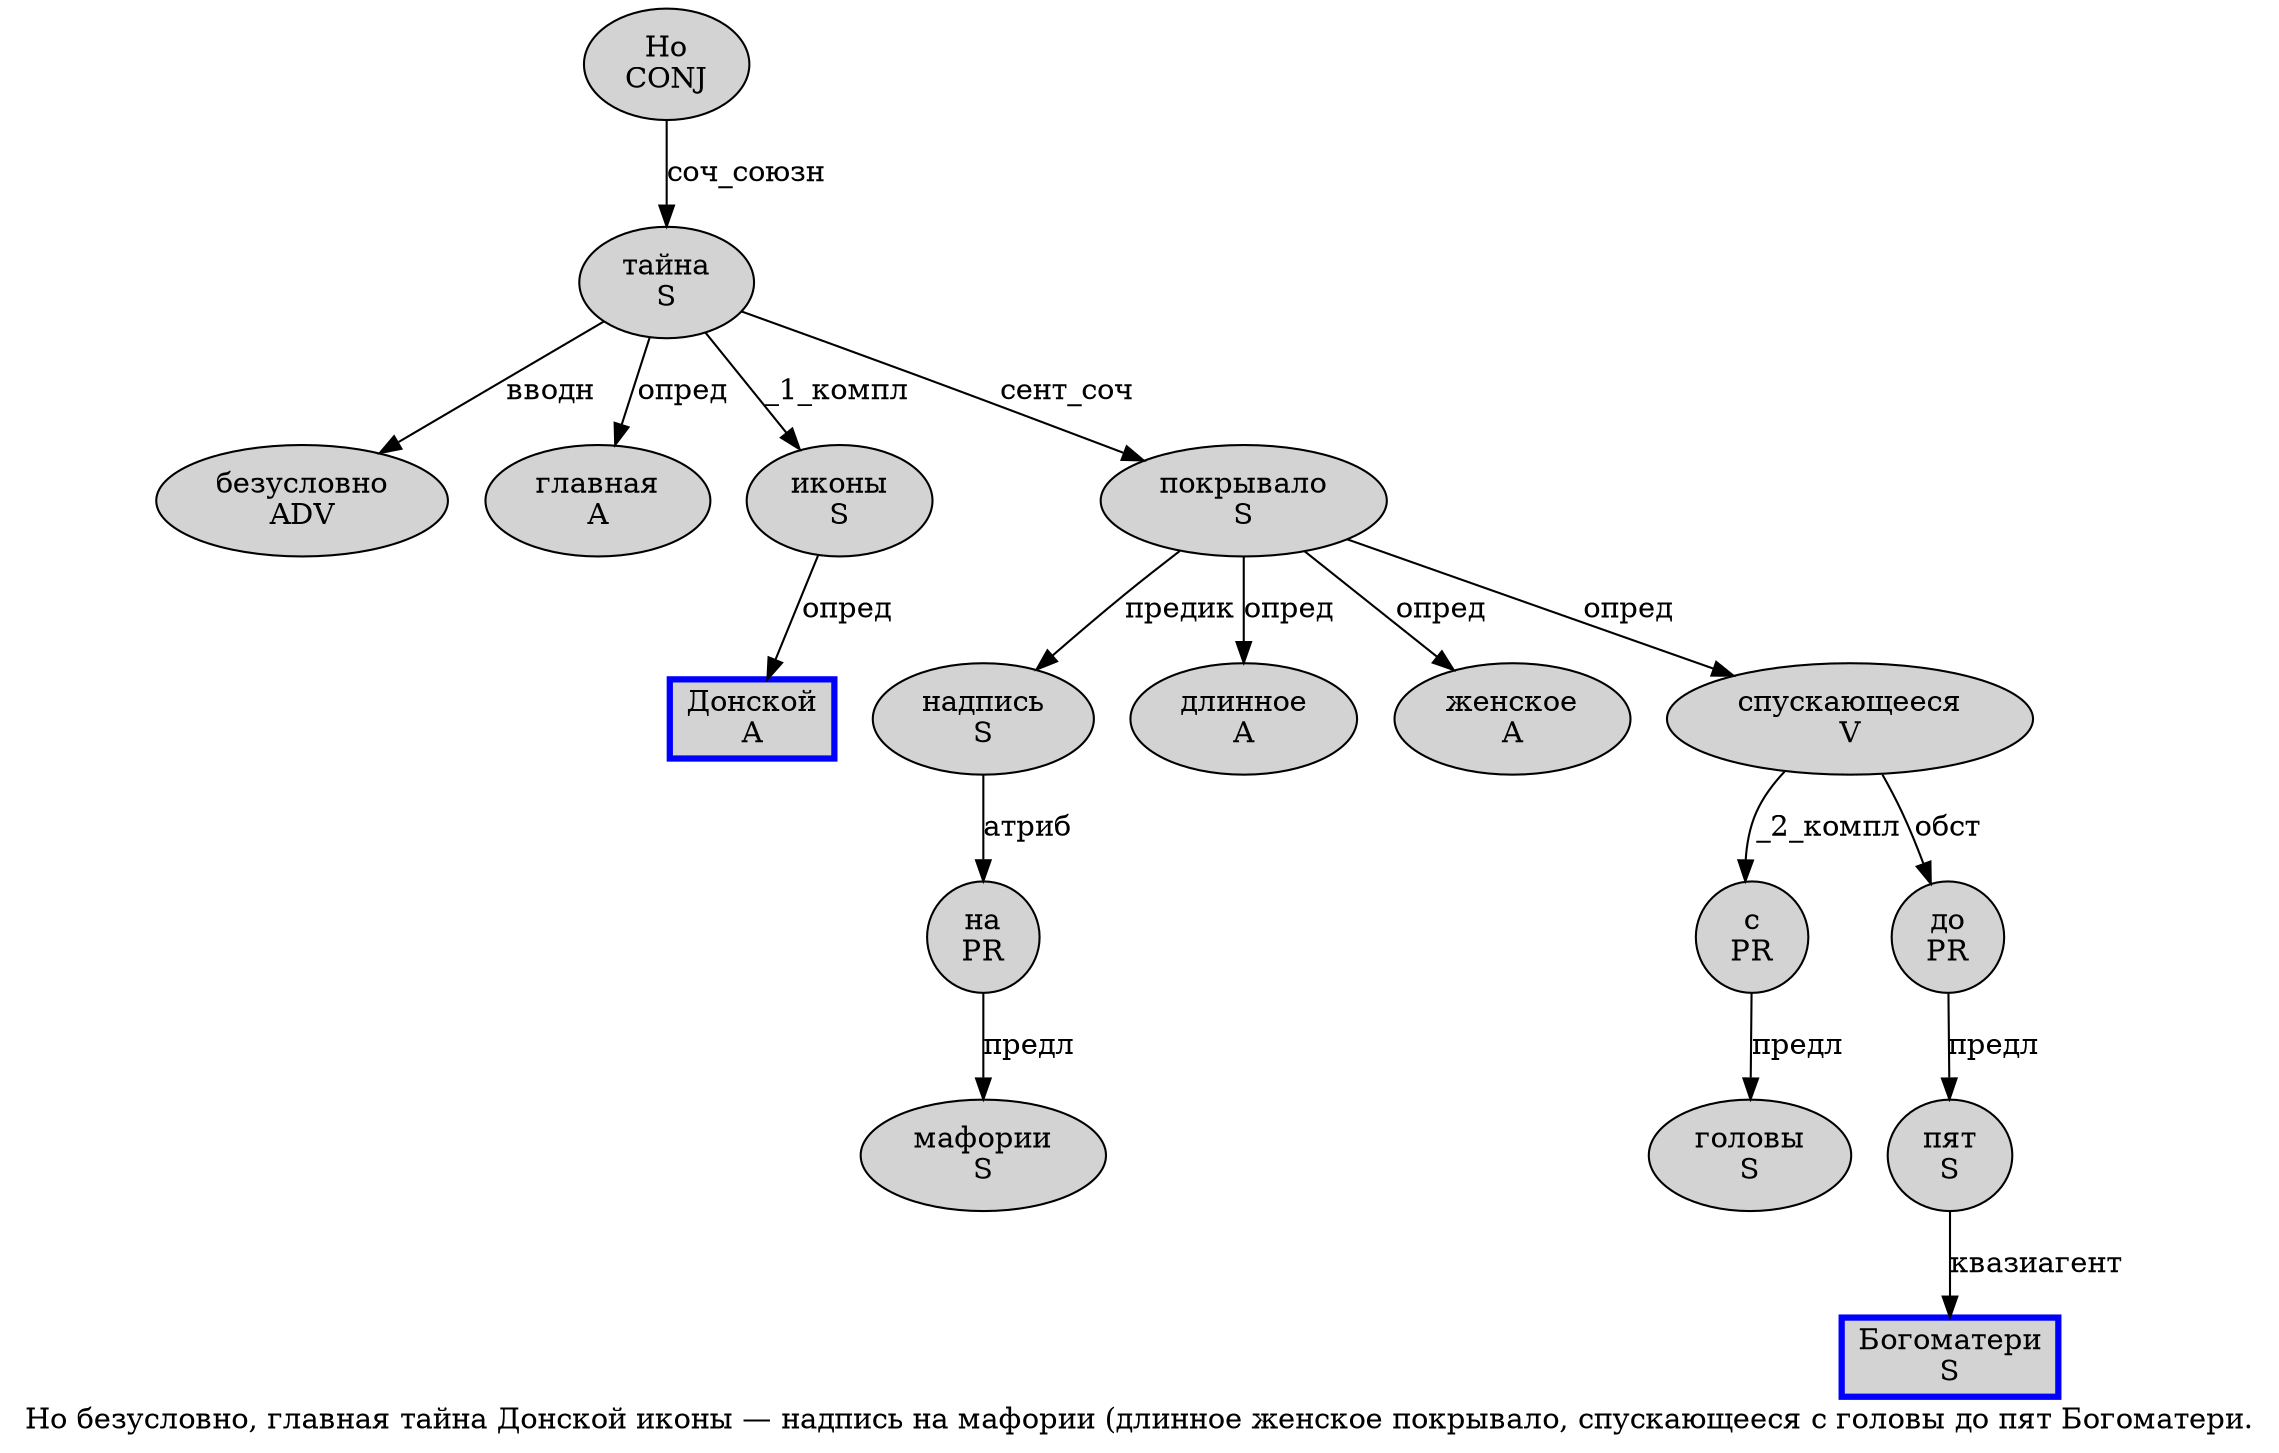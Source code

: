digraph SENTENCE_974 {
	graph [label="Но безусловно, главная тайна Донской иконы — надпись на мафории (длинное женское покрывало, спускающееся с головы до пят Богоматери."]
	node [style=filled]
		0 [label="Но
CONJ" color="" fillcolor=lightgray penwidth=1 shape=ellipse]
		1 [label="безусловно
ADV" color="" fillcolor=lightgray penwidth=1 shape=ellipse]
		3 [label="главная
A" color="" fillcolor=lightgray penwidth=1 shape=ellipse]
		4 [label="тайна
S" color="" fillcolor=lightgray penwidth=1 shape=ellipse]
		5 [label="Донской
A" color=blue fillcolor=lightgray penwidth=3 shape=box]
		6 [label="иконы
S" color="" fillcolor=lightgray penwidth=1 shape=ellipse]
		8 [label="надпись
S" color="" fillcolor=lightgray penwidth=1 shape=ellipse]
		9 [label="на
PR" color="" fillcolor=lightgray penwidth=1 shape=ellipse]
		10 [label="мафории
S" color="" fillcolor=lightgray penwidth=1 shape=ellipse]
		12 [label="длинное
A" color="" fillcolor=lightgray penwidth=1 shape=ellipse]
		13 [label="женское
A" color="" fillcolor=lightgray penwidth=1 shape=ellipse]
		14 [label="покрывало
S" color="" fillcolor=lightgray penwidth=1 shape=ellipse]
		16 [label="спускающееся
V" color="" fillcolor=lightgray penwidth=1 shape=ellipse]
		17 [label="с
PR" color="" fillcolor=lightgray penwidth=1 shape=ellipse]
		18 [label="головы
S" color="" fillcolor=lightgray penwidth=1 shape=ellipse]
		19 [label="до
PR" color="" fillcolor=lightgray penwidth=1 shape=ellipse]
		20 [label="пят
S" color="" fillcolor=lightgray penwidth=1 shape=ellipse]
		21 [label="Богоматери
S" color=blue fillcolor=lightgray penwidth=3 shape=box]
			17 -> 18 [label="предл"]
			14 -> 8 [label="предик"]
			14 -> 12 [label="опред"]
			14 -> 13 [label="опред"]
			14 -> 16 [label="опред"]
			16 -> 17 [label="_2_компл"]
			16 -> 19 [label="обст"]
			0 -> 4 [label="соч_союзн"]
			19 -> 20 [label="предл"]
			6 -> 5 [label="опред"]
			8 -> 9 [label="атриб"]
			9 -> 10 [label="предл"]
			20 -> 21 [label="квазиагент"]
			4 -> 1 [label="вводн"]
			4 -> 3 [label="опред"]
			4 -> 6 [label="_1_компл"]
			4 -> 14 [label="сент_соч"]
}
